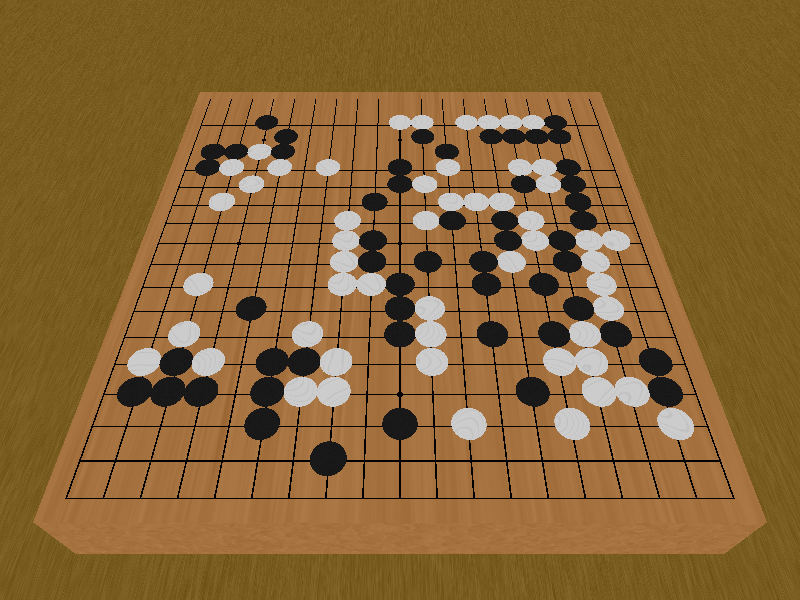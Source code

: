 #declare BOARD_WIDTH_MM = 424.4;
#declare BOARD_HEIGHT_MM = 454.5;
#declare BOARD_DEPTH_MM = 60;
#declare BOARD_LINES = 19;

#declare LINE_WIDTH_MM = 1;
#declare LINE_WIDTH_SPACING_MM = 22;
#declare LINE_HEIGHT_SPACING_MM = 23.7;

#declare STAR_POINT_MM = 4;
#declare STAR_POINT_ROW = 3;

#declare STONE_DIAMETER_MM = 22.5;
#declare STONE_THICKNESS_MM = 7.5;

#declare POSITION_JITTER_MM = 0; // plus or minus, no collision avoidance

#declare BoardData = array[BOARD_LINES];

#declare  BoardData[0] = "...................";
#declare  BoardData[1] = "...................";
#declare  BoardData[2] = "...B.....WW.WWWWB..";
#declare  BoardData[3] = "...*B....*B..BBBB..";
#declare  BoardData[4] = ".BBWB......B.......";
#declare  BoardData[5] = ".BW.W.W..B.W..WWB..";
#declare  BoardData[6] = "...W.....BW...BWB..";
#declare  BoardData[7] = "..W.....B..WWW..B..";
#declare  BoardData[8] = ".......W..WB.BW.B..";
#declare  BoardData[9] = "...*...WB*...BWBWW.";
#declare BoardData[10] = ".......WB.B.BW.BW..";
#declare BoardData[11] = "..W....WWB..B.B.W..";
#declare BoardData[12] = "....B....BW....BW..";
#declare BoardData[13] = "..W...W..BW.B.BWB..";
#declare BoardData[14] = ".WBW.BBW..W...WW.B.";
#declare BoardData[15] = ".BBB.BWW.*...B.WWB.";
#declare BoardData[16] = ".....B...B.W..W..W.";
#declare BoardData[17] = ".......B...........";
#declare BoardData[18] = "...................";

/*
#declare  BoardData[0] = "...................";
#declare  BoardData[1] = "...................";
#declare  BoardData[2] = "...................";
#declare  BoardData[3] = "...*.....*.....*...";
#declare  BoardData[4] = "...................";
#declare  BoardData[5] = "...................";
#declare  BoardData[6] = "...................";
#declare  BoardData[7] = "...................";
#declare  BoardData[8] = "...................";
#declare  BoardData[9] = "...*.....*.....*...";
#declare BoardData[10] = "...................";
#declare BoardData[11] = "...................";
#declare BoardData[12] = "...................";
#declare BoardData[13] = "...................";
#declare BoardData[14] = "...................";
#declare BoardData[15] = "...*.....*.....*...";
#declare BoardData[16] = "...................";
#declare BoardData[17] = "...................";
#declare BoardData[18] = "...................";
*/

camera {
    //location <400, 400, 400>
    location <0, 350, 350>
    //location <0, 100, 100>
    look_at <0, 0, 60>
    right -1.33 * x
}

light_source {
    <0, 1000, 1000>, <1,1,1>
    area_light
    <0,0,1000>,<1000,0,0>,3,3
    circular
    jitter
}

light_source {
    <-500, 1000, -500>, <1,1,1>
    area_light
    <0,0,1000>,<1000,0,0>,3,3
    circular
    jitter
}

#macro RandomAngle()
    360 * rand(Seed)
#end

#macro BlackStoneTexture()
    texture {
        pigment {
            bozo
            color_map {
                [0.0 color rgb <0.07, 0.07, 0.07>]
                [1.0 color rgb <0.12, 0.12, 0.12>]
            }
            scale 0.1
            turbulence 1
        }
        finish {
            phong albedo 0.05 phong_size 20
        }
    }
#end

#declare Seed = seed(4);

#macro WhiteStoneTexture()
    texture {
        pigment {
            wood
            color_map {
                [0.0 color rgb <0.8,0.8,0.8>]
                [0.7 color rgb <0.8,0.8,0.8>]
                [1.0 color rgb <0.75,0.75,0.75>]
            }
            scale <2,1,0.7>
            rotate <rand(Seed)*10-5, RandomAngle(), rand(Seed)*10-5>
            translate <rand(Seed)*10,0,0>
            turbulence 0.01
        }
        finish {
            phong albedo 0.08 phong_size 10
        }
    }
#end

#macro BlackStone()
    sphere {
        <0,0,0>, STONE_DIAMETER_MM / 2
        translate <0, STONE_DIAMETER_MM / 2, 0>
        scale <1, STONE_THICKNESS_MM / STONE_DIAMETER_MM, 1>
        BlackStoneTexture()
    }
#end

#macro WhiteStone()
    sphere {
        <0,0,0>, STONE_DIAMETER_MM / 2
        translate <0, STONE_DIAMETER_MM / 2, 0>
        scale <1, STONE_THICKNESS_MM / STONE_DIAMETER_MM, 1>
        WhiteStoneTexture()
    }
#end

#macro Line(len)
    cylinder {
        <0,0,0>,
        <0,0,len>,
        LINE_WIDTH_MM / 2
        
        texture {
            pigment {
                color rgb <0,0,0>
            }
        }

        scale <1,0.01,1>
    }
#end

#declare StarPoint = cylinder {
    <0,0,0>, <0,0.01,0>, STAR_POINT_MM / 2
    texture {
        pigment {
            color rgb <0,0,0>
        }
    }
}

#macro StarPoints()
    #local RowsOut = (BOARD_LINES - 1) / 2 - STAR_POINT_ROW;
    #local StarPointX = LINE_WIDTH_SPACING_MM * RowsOut;
    #local StarPointZ = LINE_HEIGHT_SPACING_MM * RowsOut;

    #for (i, -1, 1)
        #for (j, -1, 1)
            object {
                StarPoint
                translate <j * StarPointX,0,i * StarPointZ>
            }
        #end
    #end
#end

#declare Wood = box {
    <0,0,0>, <BOARD_WIDTH_MM, -BOARD_DEPTH_MM, BOARD_HEIGHT_MM>
    texture {
        pigment {
            bozo
            color_map {
                [0.0 color rgb <0.7, 0.5, 0.3>] // Medium wood
                [1.0 color rgb <0.6, 0.4, 0.2>] // Darker wood
            }
            scale <5,5,200>
            turbulence 1
        }
    }
    translate <-BOARD_WIDTH_MM/2, 0, -BOARD_HEIGHT_MM/2>
}

#macro Lines(n)
    #local LongLen = LINE_HEIGHT_SPACING_MM * (BOARD_LINES - 1);
    #local ShortLen = LINE_WIDTH_SPACING_MM * (BOARD_LINES - 1);
    #local LongOff = -LongLen / 2;
    #local ShortOff = -ShortLen / 2;

    #if (n >= 0)
        object {
            Line(LongLen)
            translate <ShortOff + n*LINE_WIDTH_SPACING_MM, 0, LongOff>
        }
        object {
            Line(ShortLen)
            translate <LongOff + n*LINE_HEIGHT_SPACING_MM, 0, ShortOff>
            rotate <0, 90, 0>
        }
        Lines(n-1)
    #end
#end

#macro PosJitter()
    rand(Seed) * POSITION_JITTER_MM * 2 - POSITION_JITTER_MM
#end

#macro Stones()
    #for (yindex, 0, BOARD_LINES - 1)
        #for (xindex, 0, BOARD_LINES - 1)
            #local s = substr(BoardData[yindex], xindex+1, 1)
            #local xpos = xindex - (BOARD_LINES - 1) / 2;
            #local ypos = yindex - (BOARD_LINES - 1) / 2;
            #local xpos2 = xpos * LINE_WIDTH_SPACING_MM + PosJitter();
            #local ypos2 = ypos * LINE_HEIGHT_SPACING_MM + PosJitter();
            #if (s = "w" | s = "W")
                object {
                    WhiteStone()
                    translate <xpos2, 0, ypos2>
                }
            #elseif (s = "b" | s = "B")
                object {
                    BlackStone()
                    translate <xpos2, 0, ypos2>
                }
            #end
        #end
    #end
#end

#declare GoBan = union {
    object { Wood }
    Lines(BOARD_LINES - 1)
    StarPoints()
    Stones()
}

#declare GravelFloor = plane {
    y, -150
    texture {
        pigment {
            bozo
            color_map {
                [0.0 color rgb <0,0,0>]
                [1.0 color rgb <1,1,1>]
            }
            scale <4,4,4>
            turbulence 1
        }
    }
}

#declare MatFloor = plane {
    y, -150
    texture {
        pigment {
            bozo
            color_map {
                [0.0 color rgb <0.55, 0.44, 0.20>]
                [0.33 color rgb <0.50, 0.39, 0.15>]
                [0.66 color rgb <0.45, 0.34, 0.10>]
                [1.0 color rgb <0.40, 0.29, 0.05>]
            }
            scale <1,1,20>
            turbulence 1
        }
    }
    normal {
        gradient y
        normal_map {
            [0.0 bumps scale <100,1,1>]
            [0.1 bumps scale 1]
            [0.2 bumps scale 1]
            [1.0 bumps scale <100,1,1>]
        }
    }
}

object { GoBan }
object { MatFloor }

